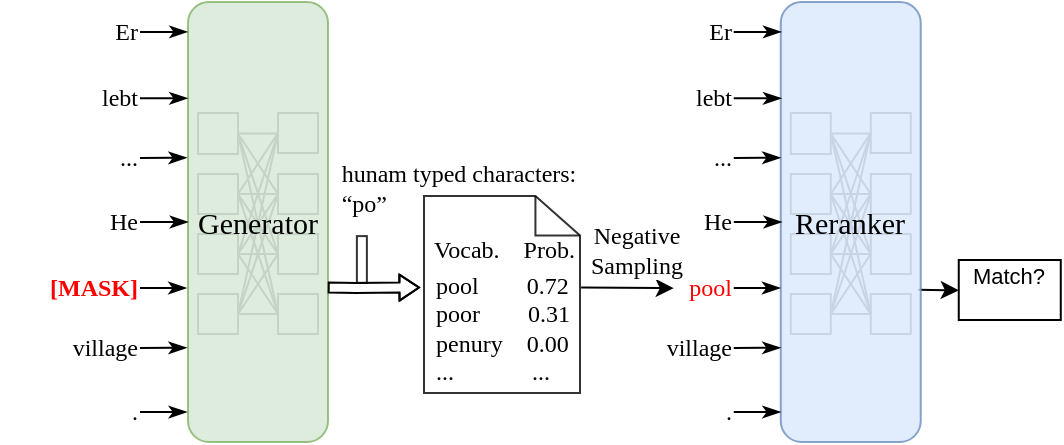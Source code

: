 <mxfile version="20.4.0" type="github">
  <diagram id="rNxQQd6KuYC7TdcuVkW6" name="第 1 页">
    <mxGraphModel dx="1516" dy="-789" grid="1" gridSize="10" guides="1" tooltips="1" connect="1" arrows="1" fold="1" page="1" pageScale="1" pageWidth="827" pageHeight="1169" math="0" shadow="0">
      <root>
        <mxCell id="0" />
        <mxCell id="1" parent="0" />
        <mxCell id="X0FTAVsm6D2ivHKO1e4E-286" value="" style="html=1;verticalLabelPosition=bottom;align=center;labelBackgroundColor=#ffffff;verticalAlign=top;strokeWidth=1;strokeColor=#000000;shadow=0;dashed=0;shape=mxgraph.ios7.icons.document;labelBorderColor=none;fontFamily=Times New Roman;fontSize=12;fontColor=#000000;fillColor=none;opacity=80;" parent="1" vertex="1">
          <mxGeometry x="-611" y="1279" width="78" height="98.5" as="geometry" />
        </mxCell>
        <mxCell id="X0FTAVsm6D2ivHKO1e4E-35" value="&lt;font style=&quot;font-size: 11px;&quot;&gt;Match?&lt;br&gt;&amp;nbsp;&lt;/font&gt;" style="rounded=0;whiteSpace=wrap;html=1;align=center;verticalAlign=middle;fontSize=1;" parent="1" vertex="1">
          <mxGeometry x="-343.62" y="1311" width="51" height="30" as="geometry" />
        </mxCell>
        <mxCell id="X0FTAVsm6D2ivHKO1e4E-36" value="" style="endArrow=classic;html=1;rounded=0;fontFamily=Times New Roman;fontSize=2;exitX=1;exitY=0.5;exitDx=0;exitDy=0;entryX=0.003;entryY=0.638;entryDx=0;entryDy=0;entryPerimeter=0;" parent="1" edge="1">
          <mxGeometry width="50" height="50" relative="1" as="geometry">
            <mxPoint x="-363.86" y="1325.82" as="sourcePoint" />
            <mxPoint x="-343.62" y="1326.18" as="targetPoint" />
            <Array as="points">
              <mxPoint x="-363.86" y="1326" />
            </Array>
          </mxGeometry>
        </mxCell>
        <mxCell id="X0FTAVsm6D2ivHKO1e4E-51" value="hunam typed characters:&lt;br style=&quot;font-size: 12px;&quot;&gt;&lt;div style=&quot;text-align: left; font-size: 12px;&quot;&gt;&lt;span style=&quot;background-color: initial; font-size: 12px;&quot;&gt;“po”&lt;/span&gt;&lt;/div&gt;" style="text;html=1;align=center;verticalAlign=middle;resizable=0;points=[];autosize=1;strokeColor=none;fillColor=none;fontSize=12;fontFamily=Times New Roman;" parent="1" vertex="1">
          <mxGeometry x="-664" y="1255" width="140" height="40" as="geometry" />
        </mxCell>
        <mxCell id="X0FTAVsm6D2ivHKO1e4E-173" value="" style="group" parent="1" vertex="1" connectable="0">
          <mxGeometry x="-729" y="1182" width="75" height="220" as="geometry" />
        </mxCell>
        <mxCell id="X0FTAVsm6D2ivHKO1e4E-169" value="" style="group" parent="X0FTAVsm6D2ivHKO1e4E-173" vertex="1" connectable="0">
          <mxGeometry x="5" y="55.5" width="70" height="150.5" as="geometry" />
        </mxCell>
        <mxCell id="X0FTAVsm6D2ivHKO1e4E-172" value="" style="group" parent="X0FTAVsm6D2ivHKO1e4E-169" vertex="1" connectable="0">
          <mxGeometry width="60" height="110.5" as="geometry" />
        </mxCell>
        <mxCell id="X0FTAVsm6D2ivHKO1e4E-148" value="" style="rounded=0;whiteSpace=wrap;html=1;fontFamily=Times New Roman;fontSize=2;strokeColor=#808080;" parent="X0FTAVsm6D2ivHKO1e4E-172" vertex="1">
          <mxGeometry width="20" height="20.5" as="geometry" />
        </mxCell>
        <mxCell id="X0FTAVsm6D2ivHKO1e4E-151" style="edgeStyle=none;rounded=0;orthogonalLoop=1;jettySize=auto;html=1;exitX=1;exitY=0.5;exitDx=0;exitDy=0;fontFamily=Times New Roman;fontSize=2;endArrow=none;endFill=0;strokeColor=#808080;" parent="X0FTAVsm6D2ivHKO1e4E-172" source="X0FTAVsm6D2ivHKO1e4E-153" edge="1">
          <mxGeometry relative="1" as="geometry">
            <mxPoint x="40" y="70.5" as="targetPoint" />
          </mxGeometry>
        </mxCell>
        <mxCell id="X0FTAVsm6D2ivHKO1e4E-153" value="" style="rounded=0;whiteSpace=wrap;html=1;fontFamily=Times New Roman;fontSize=2;strokeColor=#808080;" parent="X0FTAVsm6D2ivHKO1e4E-172" vertex="1">
          <mxGeometry y="30.5" width="20" height="20" as="geometry" />
        </mxCell>
        <mxCell id="X0FTAVsm6D2ivHKO1e4E-158" value="" style="rounded=0;whiteSpace=wrap;html=1;fontFamily=Times New Roman;fontSize=2;strokeColor=#808080;" parent="X0FTAVsm6D2ivHKO1e4E-172" vertex="1">
          <mxGeometry y="60.5" width="20" height="20" as="geometry" />
        </mxCell>
        <mxCell id="X0FTAVsm6D2ivHKO1e4E-163" value="" style="rounded=0;whiteSpace=wrap;html=1;fontFamily=Times New Roman;fontSize=2;strokeColor=#808080;" parent="X0FTAVsm6D2ivHKO1e4E-172" vertex="1">
          <mxGeometry y="90.5" width="20" height="20" as="geometry" />
        </mxCell>
        <mxCell id="X0FTAVsm6D2ivHKO1e4E-164" value="" style="rounded=0;whiteSpace=wrap;html=1;fontFamily=Times New Roman;fontSize=2;strokeColor=#808080;" parent="X0FTAVsm6D2ivHKO1e4E-172" vertex="1">
          <mxGeometry x="40" width="20" height="20" as="geometry" />
        </mxCell>
        <mxCell id="X0FTAVsm6D2ivHKO1e4E-144" style="edgeStyle=orthogonalEdgeStyle;rounded=0;orthogonalLoop=1;jettySize=auto;html=1;entryX=0;entryY=0.5;entryDx=0;entryDy=0;fontFamily=Times New Roman;fontSize=2;endArrow=none;endFill=0;strokeColor=#808080;" parent="X0FTAVsm6D2ivHKO1e4E-172" source="X0FTAVsm6D2ivHKO1e4E-148" target="X0FTAVsm6D2ivHKO1e4E-164" edge="1">
          <mxGeometry relative="1" as="geometry" />
        </mxCell>
        <mxCell id="X0FTAVsm6D2ivHKO1e4E-149" style="edgeStyle=none;rounded=0;orthogonalLoop=1;jettySize=auto;html=1;exitX=1;exitY=0.5;exitDx=0;exitDy=0;entryX=0;entryY=0.5;entryDx=0;entryDy=0;fontFamily=Times New Roman;fontSize=2;endArrow=none;endFill=0;strokeColor=#808080;" parent="X0FTAVsm6D2ivHKO1e4E-172" source="X0FTAVsm6D2ivHKO1e4E-153" target="X0FTAVsm6D2ivHKO1e4E-164" edge="1">
          <mxGeometry relative="1" as="geometry" />
        </mxCell>
        <mxCell id="X0FTAVsm6D2ivHKO1e4E-154" style="edgeStyle=none;rounded=0;orthogonalLoop=1;jettySize=auto;html=1;exitX=1;exitY=0.5;exitDx=0;exitDy=0;entryX=0;entryY=0.5;entryDx=0;entryDy=0;fontFamily=Times New Roman;fontSize=2;endArrow=none;endFill=0;strokeColor=#808080;" parent="X0FTAVsm6D2ivHKO1e4E-172" source="X0FTAVsm6D2ivHKO1e4E-158" target="X0FTAVsm6D2ivHKO1e4E-164" edge="1">
          <mxGeometry relative="1" as="geometry" />
        </mxCell>
        <mxCell id="X0FTAVsm6D2ivHKO1e4E-159" style="edgeStyle=none;rounded=0;orthogonalLoop=1;jettySize=auto;html=1;exitX=1;exitY=0.5;exitDx=0;exitDy=0;entryX=0;entryY=0.5;entryDx=0;entryDy=0;fontFamily=Times New Roman;fontSize=2;endArrow=none;endFill=0;strokeColor=#808080;" parent="X0FTAVsm6D2ivHKO1e4E-172" source="X0FTAVsm6D2ivHKO1e4E-163" target="X0FTAVsm6D2ivHKO1e4E-164" edge="1">
          <mxGeometry relative="1" as="geometry" />
        </mxCell>
        <mxCell id="X0FTAVsm6D2ivHKO1e4E-165" value="" style="rounded=0;whiteSpace=wrap;html=1;fontFamily=Times New Roman;fontSize=2;strokeColor=#808080;" parent="X0FTAVsm6D2ivHKO1e4E-172" vertex="1">
          <mxGeometry x="40" y="30.5" width="20" height="20" as="geometry" />
        </mxCell>
        <mxCell id="X0FTAVsm6D2ivHKO1e4E-145" style="edgeStyle=none;rounded=0;orthogonalLoop=1;jettySize=auto;html=1;entryX=0;entryY=0.5;entryDx=0;entryDy=0;fontFamily=Times New Roman;fontSize=2;endArrow=none;endFill=0;exitX=1;exitY=0.5;exitDx=0;exitDy=0;strokeColor=#808080;" parent="X0FTAVsm6D2ivHKO1e4E-172" source="X0FTAVsm6D2ivHKO1e4E-148" target="X0FTAVsm6D2ivHKO1e4E-165" edge="1">
          <mxGeometry relative="1" as="geometry" />
        </mxCell>
        <mxCell id="X0FTAVsm6D2ivHKO1e4E-150" style="edgeStyle=none;rounded=0;orthogonalLoop=1;jettySize=auto;html=1;exitX=1;exitY=0.5;exitDx=0;exitDy=0;entryX=0;entryY=0.5;entryDx=0;entryDy=0;fontFamily=Times New Roman;fontSize=2;endArrow=none;endFill=0;strokeColor=#808080;" parent="X0FTAVsm6D2ivHKO1e4E-172" source="X0FTAVsm6D2ivHKO1e4E-153" target="X0FTAVsm6D2ivHKO1e4E-165" edge="1">
          <mxGeometry relative="1" as="geometry" />
        </mxCell>
        <mxCell id="X0FTAVsm6D2ivHKO1e4E-155" style="edgeStyle=none;rounded=0;orthogonalLoop=1;jettySize=auto;html=1;exitX=1;exitY=0.5;exitDx=0;exitDy=0;entryX=0;entryY=0.5;entryDx=0;entryDy=0;fontFamily=Times New Roman;fontSize=2;endArrow=none;endFill=0;strokeColor=#808080;" parent="X0FTAVsm6D2ivHKO1e4E-172" source="X0FTAVsm6D2ivHKO1e4E-158" target="X0FTAVsm6D2ivHKO1e4E-165" edge="1">
          <mxGeometry relative="1" as="geometry" />
        </mxCell>
        <mxCell id="X0FTAVsm6D2ivHKO1e4E-160" style="edgeStyle=none;rounded=0;orthogonalLoop=1;jettySize=auto;html=1;exitX=1;exitY=0.5;exitDx=0;exitDy=0;entryX=0;entryY=0.5;entryDx=0;entryDy=0;fontFamily=Times New Roman;fontSize=2;endArrow=none;endFill=0;strokeColor=#808080;" parent="X0FTAVsm6D2ivHKO1e4E-172" source="X0FTAVsm6D2ivHKO1e4E-163" target="X0FTAVsm6D2ivHKO1e4E-165" edge="1">
          <mxGeometry relative="1" as="geometry" />
        </mxCell>
        <mxCell id="X0FTAVsm6D2ivHKO1e4E-166" value="" style="rounded=0;whiteSpace=wrap;html=1;fontFamily=Times New Roman;fontSize=2;strokeColor=#808080;" parent="X0FTAVsm6D2ivHKO1e4E-172" vertex="1">
          <mxGeometry x="40" y="60.5" width="20" height="20" as="geometry" />
        </mxCell>
        <mxCell id="X0FTAVsm6D2ivHKO1e4E-146" style="edgeStyle=none;rounded=0;orthogonalLoop=1;jettySize=auto;html=1;entryX=0;entryY=0.5;entryDx=0;entryDy=0;fontFamily=Times New Roman;fontSize=2;endArrow=none;endFill=0;exitX=1;exitY=0.5;exitDx=0;exitDy=0;strokeColor=#808080;" parent="X0FTAVsm6D2ivHKO1e4E-172" source="X0FTAVsm6D2ivHKO1e4E-148" target="X0FTAVsm6D2ivHKO1e4E-166" edge="1">
          <mxGeometry relative="1" as="geometry" />
        </mxCell>
        <mxCell id="X0FTAVsm6D2ivHKO1e4E-156" style="edgeStyle=none;rounded=0;orthogonalLoop=1;jettySize=auto;html=1;exitX=1;exitY=0.5;exitDx=0;exitDy=0;entryX=0;entryY=0.5;entryDx=0;entryDy=0;fontFamily=Times New Roman;fontSize=2;endArrow=none;endFill=0;strokeColor=#808080;" parent="X0FTAVsm6D2ivHKO1e4E-172" source="X0FTAVsm6D2ivHKO1e4E-158" target="X0FTAVsm6D2ivHKO1e4E-166" edge="1">
          <mxGeometry relative="1" as="geometry" />
        </mxCell>
        <mxCell id="X0FTAVsm6D2ivHKO1e4E-161" style="edgeStyle=none;rounded=0;orthogonalLoop=1;jettySize=auto;html=1;exitX=1;exitY=0.5;exitDx=0;exitDy=0;entryX=0;entryY=0.5;entryDx=0;entryDy=0;fontFamily=Times New Roman;fontSize=2;endArrow=none;endFill=0;strokeColor=#808080;" parent="X0FTAVsm6D2ivHKO1e4E-172" source="X0FTAVsm6D2ivHKO1e4E-163" target="X0FTAVsm6D2ivHKO1e4E-166" edge="1">
          <mxGeometry relative="1" as="geometry" />
        </mxCell>
        <mxCell id="X0FTAVsm6D2ivHKO1e4E-167" value="" style="rounded=0;whiteSpace=wrap;html=1;fontFamily=Times New Roman;fontSize=2;strokeColor=#808080;" parent="X0FTAVsm6D2ivHKO1e4E-172" vertex="1">
          <mxGeometry x="40" y="90.5" width="20" height="20" as="geometry" />
        </mxCell>
        <mxCell id="X0FTAVsm6D2ivHKO1e4E-147" style="edgeStyle=none;rounded=0;orthogonalLoop=1;jettySize=auto;html=1;entryX=0;entryY=0.5;entryDx=0;entryDy=0;fontFamily=Times New Roman;fontSize=2;endArrow=none;endFill=0;exitX=1;exitY=0.5;exitDx=0;exitDy=0;strokeColor=#808080;" parent="X0FTAVsm6D2ivHKO1e4E-172" source="X0FTAVsm6D2ivHKO1e4E-148" target="X0FTAVsm6D2ivHKO1e4E-167" edge="1">
          <mxGeometry relative="1" as="geometry" />
        </mxCell>
        <mxCell id="X0FTAVsm6D2ivHKO1e4E-152" style="edgeStyle=none;rounded=0;orthogonalLoop=1;jettySize=auto;html=1;exitX=1;exitY=0.5;exitDx=0;exitDy=0;entryX=0;entryY=0.5;entryDx=0;entryDy=0;fontFamily=Times New Roman;fontSize=2;endArrow=none;endFill=0;strokeColor=#808080;" parent="X0FTAVsm6D2ivHKO1e4E-172" source="X0FTAVsm6D2ivHKO1e4E-153" target="X0FTAVsm6D2ivHKO1e4E-167" edge="1">
          <mxGeometry relative="1" as="geometry" />
        </mxCell>
        <mxCell id="X0FTAVsm6D2ivHKO1e4E-157" style="edgeStyle=none;rounded=0;orthogonalLoop=1;jettySize=auto;html=1;exitX=1;exitY=0.5;exitDx=0;exitDy=0;entryX=0;entryY=0.5;entryDx=0;entryDy=0;fontFamily=Times New Roman;fontSize=2;endArrow=none;endFill=0;strokeColor=#808080;" parent="X0FTAVsm6D2ivHKO1e4E-172" source="X0FTAVsm6D2ivHKO1e4E-158" target="X0FTAVsm6D2ivHKO1e4E-167" edge="1">
          <mxGeometry relative="1" as="geometry" />
        </mxCell>
        <mxCell id="X0FTAVsm6D2ivHKO1e4E-162" style="edgeStyle=none;rounded=0;orthogonalLoop=1;jettySize=auto;html=1;exitX=1;exitY=0.5;exitDx=0;exitDy=0;entryX=0;entryY=0.5;entryDx=0;entryDy=0;fontFamily=Times New Roman;fontSize=2;endArrow=none;endFill=0;strokeColor=#808080;" parent="X0FTAVsm6D2ivHKO1e4E-172" source="X0FTAVsm6D2ivHKO1e4E-163" target="X0FTAVsm6D2ivHKO1e4E-167" edge="1">
          <mxGeometry relative="1" as="geometry" />
        </mxCell>
        <mxCell id="X0FTAVsm6D2ivHKO1e4E-168" style="edgeStyle=none;rounded=0;orthogonalLoop=1;jettySize=auto;html=1;entryX=1;entryY=0.5;entryDx=0;entryDy=0;fontFamily=Times New Roman;fontSize=2;endArrow=none;endFill=0;strokeColor=#808080;" parent="X0FTAVsm6D2ivHKO1e4E-172" source="X0FTAVsm6D2ivHKO1e4E-148" target="X0FTAVsm6D2ivHKO1e4E-148" edge="1">
          <mxGeometry relative="1" as="geometry" />
        </mxCell>
        <mxCell id="X0FTAVsm6D2ivHKO1e4E-170" value="Generator" style="rounded=1;whiteSpace=wrap;html=1;fontSize=15;fillColor=#d5e8d4;strokeColor=#82b366;strokeWidth=1;fillStyle=auto;fontFamily=Times New Roman;opacity=80;" parent="X0FTAVsm6D2ivHKO1e4E-173" vertex="1">
          <mxGeometry width="70" height="220" as="geometry" />
        </mxCell>
        <mxCell id="X0FTAVsm6D2ivHKO1e4E-174" value="" style="group" parent="1" vertex="1" connectable="0">
          <mxGeometry x="-432.62" y="1182" width="75" height="220" as="geometry" />
        </mxCell>
        <mxCell id="X0FTAVsm6D2ivHKO1e4E-175" value="" style="group" parent="X0FTAVsm6D2ivHKO1e4E-174" vertex="1" connectable="0">
          <mxGeometry x="5" y="55.5" width="70" height="150.5" as="geometry" />
        </mxCell>
        <mxCell id="X0FTAVsm6D2ivHKO1e4E-176" value="" style="group" parent="X0FTAVsm6D2ivHKO1e4E-175" vertex="1" connectable="0">
          <mxGeometry width="60" height="110.5" as="geometry" />
        </mxCell>
        <mxCell id="X0FTAVsm6D2ivHKO1e4E-177" value="" style="rounded=0;whiteSpace=wrap;html=1;fontFamily=Times New Roman;fontSize=2;strokeColor=#808080;" parent="X0FTAVsm6D2ivHKO1e4E-176" vertex="1">
          <mxGeometry width="20" height="20.5" as="geometry" />
        </mxCell>
        <mxCell id="X0FTAVsm6D2ivHKO1e4E-178" style="edgeStyle=none;rounded=0;orthogonalLoop=1;jettySize=auto;html=1;exitX=1;exitY=0.5;exitDx=0;exitDy=0;fontFamily=Times New Roman;fontSize=2;endArrow=none;endFill=0;strokeColor=#808080;" parent="X0FTAVsm6D2ivHKO1e4E-176" source="X0FTAVsm6D2ivHKO1e4E-179" edge="1">
          <mxGeometry relative="1" as="geometry">
            <mxPoint x="40" y="70.5" as="targetPoint" />
          </mxGeometry>
        </mxCell>
        <mxCell id="X0FTAVsm6D2ivHKO1e4E-179" value="" style="rounded=0;whiteSpace=wrap;html=1;fontFamily=Times New Roman;fontSize=2;strokeColor=#808080;" parent="X0FTAVsm6D2ivHKO1e4E-176" vertex="1">
          <mxGeometry y="30.5" width="20" height="20" as="geometry" />
        </mxCell>
        <mxCell id="X0FTAVsm6D2ivHKO1e4E-180" value="" style="rounded=0;whiteSpace=wrap;html=1;fontFamily=Times New Roman;fontSize=2;strokeColor=#808080;" parent="X0FTAVsm6D2ivHKO1e4E-176" vertex="1">
          <mxGeometry y="60.5" width="20" height="20" as="geometry" />
        </mxCell>
        <mxCell id="X0FTAVsm6D2ivHKO1e4E-181" value="" style="rounded=0;whiteSpace=wrap;html=1;fontFamily=Times New Roman;fontSize=2;strokeColor=#808080;" parent="X0FTAVsm6D2ivHKO1e4E-176" vertex="1">
          <mxGeometry y="90.5" width="20" height="20" as="geometry" />
        </mxCell>
        <mxCell id="X0FTAVsm6D2ivHKO1e4E-182" value="" style="rounded=0;whiteSpace=wrap;html=1;fontFamily=Times New Roman;fontSize=2;strokeColor=#808080;" parent="X0FTAVsm6D2ivHKO1e4E-176" vertex="1">
          <mxGeometry x="40" width="20" height="20" as="geometry" />
        </mxCell>
        <mxCell id="X0FTAVsm6D2ivHKO1e4E-183" style="edgeStyle=orthogonalEdgeStyle;rounded=0;orthogonalLoop=1;jettySize=auto;html=1;entryX=0;entryY=0.5;entryDx=0;entryDy=0;fontFamily=Times New Roman;fontSize=2;endArrow=none;endFill=0;strokeColor=#808080;" parent="X0FTAVsm6D2ivHKO1e4E-176" source="X0FTAVsm6D2ivHKO1e4E-177" target="X0FTAVsm6D2ivHKO1e4E-182" edge="1">
          <mxGeometry relative="1" as="geometry" />
        </mxCell>
        <mxCell id="X0FTAVsm6D2ivHKO1e4E-184" style="edgeStyle=none;rounded=0;orthogonalLoop=1;jettySize=auto;html=1;exitX=1;exitY=0.5;exitDx=0;exitDy=0;entryX=0;entryY=0.5;entryDx=0;entryDy=0;fontFamily=Times New Roman;fontSize=2;endArrow=none;endFill=0;strokeColor=#808080;" parent="X0FTAVsm6D2ivHKO1e4E-176" source="X0FTAVsm6D2ivHKO1e4E-179" target="X0FTAVsm6D2ivHKO1e4E-182" edge="1">
          <mxGeometry relative="1" as="geometry" />
        </mxCell>
        <mxCell id="X0FTAVsm6D2ivHKO1e4E-185" style="edgeStyle=none;rounded=0;orthogonalLoop=1;jettySize=auto;html=1;exitX=1;exitY=0.5;exitDx=0;exitDy=0;entryX=0;entryY=0.5;entryDx=0;entryDy=0;fontFamily=Times New Roman;fontSize=2;endArrow=none;endFill=0;strokeColor=#808080;" parent="X0FTAVsm6D2ivHKO1e4E-176" source="X0FTAVsm6D2ivHKO1e4E-180" target="X0FTAVsm6D2ivHKO1e4E-182" edge="1">
          <mxGeometry relative="1" as="geometry" />
        </mxCell>
        <mxCell id="X0FTAVsm6D2ivHKO1e4E-186" style="edgeStyle=none;rounded=0;orthogonalLoop=1;jettySize=auto;html=1;exitX=1;exitY=0.5;exitDx=0;exitDy=0;entryX=0;entryY=0.5;entryDx=0;entryDy=0;fontFamily=Times New Roman;fontSize=2;endArrow=none;endFill=0;strokeColor=#808080;" parent="X0FTAVsm6D2ivHKO1e4E-176" source="X0FTAVsm6D2ivHKO1e4E-181" target="X0FTAVsm6D2ivHKO1e4E-182" edge="1">
          <mxGeometry relative="1" as="geometry" />
        </mxCell>
        <mxCell id="X0FTAVsm6D2ivHKO1e4E-187" value="" style="rounded=0;whiteSpace=wrap;html=1;fontFamily=Times New Roman;fontSize=2;strokeColor=#808080;" parent="X0FTAVsm6D2ivHKO1e4E-176" vertex="1">
          <mxGeometry x="40" y="30.5" width="20" height="20" as="geometry" />
        </mxCell>
        <mxCell id="X0FTAVsm6D2ivHKO1e4E-188" style="edgeStyle=none;rounded=0;orthogonalLoop=1;jettySize=auto;html=1;entryX=0;entryY=0.5;entryDx=0;entryDy=0;fontFamily=Times New Roman;fontSize=2;endArrow=none;endFill=0;exitX=1;exitY=0.5;exitDx=0;exitDy=0;strokeColor=#808080;" parent="X0FTAVsm6D2ivHKO1e4E-176" source="X0FTAVsm6D2ivHKO1e4E-177" target="X0FTAVsm6D2ivHKO1e4E-187" edge="1">
          <mxGeometry relative="1" as="geometry" />
        </mxCell>
        <mxCell id="X0FTAVsm6D2ivHKO1e4E-189" style="edgeStyle=none;rounded=0;orthogonalLoop=1;jettySize=auto;html=1;exitX=1;exitY=0.5;exitDx=0;exitDy=0;entryX=0;entryY=0.5;entryDx=0;entryDy=0;fontFamily=Times New Roman;fontSize=2;endArrow=none;endFill=0;strokeColor=#808080;" parent="X0FTAVsm6D2ivHKO1e4E-176" source="X0FTAVsm6D2ivHKO1e4E-179" target="X0FTAVsm6D2ivHKO1e4E-187" edge="1">
          <mxGeometry relative="1" as="geometry" />
        </mxCell>
        <mxCell id="X0FTAVsm6D2ivHKO1e4E-190" style="edgeStyle=none;rounded=0;orthogonalLoop=1;jettySize=auto;html=1;exitX=1;exitY=0.5;exitDx=0;exitDy=0;entryX=0;entryY=0.5;entryDx=0;entryDy=0;fontFamily=Times New Roman;fontSize=2;endArrow=none;endFill=0;strokeColor=#808080;" parent="X0FTAVsm6D2ivHKO1e4E-176" source="X0FTAVsm6D2ivHKO1e4E-180" target="X0FTAVsm6D2ivHKO1e4E-187" edge="1">
          <mxGeometry relative="1" as="geometry" />
        </mxCell>
        <mxCell id="X0FTAVsm6D2ivHKO1e4E-191" style="edgeStyle=none;rounded=0;orthogonalLoop=1;jettySize=auto;html=1;exitX=1;exitY=0.5;exitDx=0;exitDy=0;entryX=0;entryY=0.5;entryDx=0;entryDy=0;fontFamily=Times New Roman;fontSize=2;endArrow=none;endFill=0;strokeColor=#808080;" parent="X0FTAVsm6D2ivHKO1e4E-176" source="X0FTAVsm6D2ivHKO1e4E-181" target="X0FTAVsm6D2ivHKO1e4E-187" edge="1">
          <mxGeometry relative="1" as="geometry" />
        </mxCell>
        <mxCell id="X0FTAVsm6D2ivHKO1e4E-192" value="" style="rounded=0;whiteSpace=wrap;html=1;fontFamily=Times New Roman;fontSize=2;strokeColor=#808080;" parent="X0FTAVsm6D2ivHKO1e4E-176" vertex="1">
          <mxGeometry x="40" y="60.5" width="20" height="20" as="geometry" />
        </mxCell>
        <mxCell id="X0FTAVsm6D2ivHKO1e4E-193" style="edgeStyle=none;rounded=0;orthogonalLoop=1;jettySize=auto;html=1;entryX=0;entryY=0.5;entryDx=0;entryDy=0;fontFamily=Times New Roman;fontSize=2;endArrow=none;endFill=0;exitX=1;exitY=0.5;exitDx=0;exitDy=0;strokeColor=#808080;" parent="X0FTAVsm6D2ivHKO1e4E-176" source="X0FTAVsm6D2ivHKO1e4E-177" target="X0FTAVsm6D2ivHKO1e4E-192" edge="1">
          <mxGeometry relative="1" as="geometry" />
        </mxCell>
        <mxCell id="X0FTAVsm6D2ivHKO1e4E-194" style="edgeStyle=none;rounded=0;orthogonalLoop=1;jettySize=auto;html=1;exitX=1;exitY=0.5;exitDx=0;exitDy=0;entryX=0;entryY=0.5;entryDx=0;entryDy=0;fontFamily=Times New Roman;fontSize=2;endArrow=none;endFill=0;strokeColor=#808080;" parent="X0FTAVsm6D2ivHKO1e4E-176" source="X0FTAVsm6D2ivHKO1e4E-180" target="X0FTAVsm6D2ivHKO1e4E-192" edge="1">
          <mxGeometry relative="1" as="geometry" />
        </mxCell>
        <mxCell id="X0FTAVsm6D2ivHKO1e4E-195" style="edgeStyle=none;rounded=0;orthogonalLoop=1;jettySize=auto;html=1;exitX=1;exitY=0.5;exitDx=0;exitDy=0;entryX=0;entryY=0.5;entryDx=0;entryDy=0;fontFamily=Times New Roman;fontSize=2;endArrow=none;endFill=0;strokeColor=#808080;" parent="X0FTAVsm6D2ivHKO1e4E-176" source="X0FTAVsm6D2ivHKO1e4E-181" target="X0FTAVsm6D2ivHKO1e4E-192" edge="1">
          <mxGeometry relative="1" as="geometry" />
        </mxCell>
        <mxCell id="X0FTAVsm6D2ivHKO1e4E-196" value="" style="rounded=0;whiteSpace=wrap;html=1;fontFamily=Times New Roman;fontSize=2;strokeColor=#808080;" parent="X0FTAVsm6D2ivHKO1e4E-176" vertex="1">
          <mxGeometry x="40" y="90.5" width="20" height="20" as="geometry" />
        </mxCell>
        <mxCell id="X0FTAVsm6D2ivHKO1e4E-197" style="edgeStyle=none;rounded=0;orthogonalLoop=1;jettySize=auto;html=1;entryX=0;entryY=0.5;entryDx=0;entryDy=0;fontFamily=Times New Roman;fontSize=2;endArrow=none;endFill=0;exitX=1;exitY=0.5;exitDx=0;exitDy=0;strokeColor=#808080;" parent="X0FTAVsm6D2ivHKO1e4E-176" source="X0FTAVsm6D2ivHKO1e4E-177" target="X0FTAVsm6D2ivHKO1e4E-196" edge="1">
          <mxGeometry relative="1" as="geometry" />
        </mxCell>
        <mxCell id="X0FTAVsm6D2ivHKO1e4E-198" style="edgeStyle=none;rounded=0;orthogonalLoop=1;jettySize=auto;html=1;exitX=1;exitY=0.5;exitDx=0;exitDy=0;entryX=0;entryY=0.5;entryDx=0;entryDy=0;fontFamily=Times New Roman;fontSize=2;endArrow=none;endFill=0;strokeColor=#808080;" parent="X0FTAVsm6D2ivHKO1e4E-176" source="X0FTAVsm6D2ivHKO1e4E-179" target="X0FTAVsm6D2ivHKO1e4E-196" edge="1">
          <mxGeometry relative="1" as="geometry" />
        </mxCell>
        <mxCell id="X0FTAVsm6D2ivHKO1e4E-199" style="edgeStyle=none;rounded=0;orthogonalLoop=1;jettySize=auto;html=1;exitX=1;exitY=0.5;exitDx=0;exitDy=0;entryX=0;entryY=0.5;entryDx=0;entryDy=0;fontFamily=Times New Roman;fontSize=2;endArrow=none;endFill=0;strokeColor=#808080;" parent="X0FTAVsm6D2ivHKO1e4E-176" source="X0FTAVsm6D2ivHKO1e4E-180" target="X0FTAVsm6D2ivHKO1e4E-196" edge="1">
          <mxGeometry relative="1" as="geometry" />
        </mxCell>
        <mxCell id="X0FTAVsm6D2ivHKO1e4E-200" style="edgeStyle=none;rounded=0;orthogonalLoop=1;jettySize=auto;html=1;exitX=1;exitY=0.5;exitDx=0;exitDy=0;entryX=0;entryY=0.5;entryDx=0;entryDy=0;fontFamily=Times New Roman;fontSize=2;endArrow=none;endFill=0;strokeColor=#808080;" parent="X0FTAVsm6D2ivHKO1e4E-176" source="X0FTAVsm6D2ivHKO1e4E-181" target="X0FTAVsm6D2ivHKO1e4E-196" edge="1">
          <mxGeometry relative="1" as="geometry" />
        </mxCell>
        <mxCell id="X0FTAVsm6D2ivHKO1e4E-201" style="edgeStyle=none;rounded=0;orthogonalLoop=1;jettySize=auto;html=1;entryX=1;entryY=0.5;entryDx=0;entryDy=0;fontFamily=Times New Roman;fontSize=2;endArrow=none;endFill=0;strokeColor=#808080;" parent="X0FTAVsm6D2ivHKO1e4E-176" source="X0FTAVsm6D2ivHKO1e4E-177" target="X0FTAVsm6D2ivHKO1e4E-177" edge="1">
          <mxGeometry relative="1" as="geometry" />
        </mxCell>
        <mxCell id="X0FTAVsm6D2ivHKO1e4E-202" value="Reranker" style="rounded=1;whiteSpace=wrap;html=1;fontSize=15;fillColor=#dae8fc;strokeColor=#6c8ebf;strokeWidth=1;fillStyle=auto;fontFamily=Times New Roman;opacity=80;" parent="X0FTAVsm6D2ivHKO1e4E-174" vertex="1">
          <mxGeometry width="70" height="220" as="geometry" />
        </mxCell>
        <mxCell id="X0FTAVsm6D2ivHKO1e4E-211" style="edgeStyle=none;rounded=0;orthogonalLoop=1;jettySize=auto;html=1;entryX=-0.003;entryY=0.068;entryDx=0;entryDy=0;entryPerimeter=0;strokeColor=#000000;fontFamily=Times New Roman;fontSize=2;endArrow=classicThin;endFill=1;" parent="1" source="X0FTAVsm6D2ivHKO1e4E-203" target="X0FTAVsm6D2ivHKO1e4E-170" edge="1">
          <mxGeometry relative="1" as="geometry" />
        </mxCell>
        <mxCell id="X0FTAVsm6D2ivHKO1e4E-203" value="Er" style="text;html=1;align=right;verticalAlign=middle;resizable=0;points=[];autosize=1;strokeColor=none;fillColor=none;fontSize=12;fontFamily=Times New Roman;" parent="1" vertex="1">
          <mxGeometry x="-783" y="1182" width="30" height="30" as="geometry" />
        </mxCell>
        <mxCell id="X0FTAVsm6D2ivHKO1e4E-212" style="edgeStyle=none;rounded=0;orthogonalLoop=1;jettySize=auto;html=1;entryX=-0.003;entryY=0.219;entryDx=0;entryDy=0;entryPerimeter=0;strokeColor=#000000;fontFamily=Times New Roman;fontSize=2;endArrow=classicThin;endFill=1;" parent="1" source="X0FTAVsm6D2ivHKO1e4E-204" target="X0FTAVsm6D2ivHKO1e4E-170" edge="1">
          <mxGeometry relative="1" as="geometry" />
        </mxCell>
        <mxCell id="X0FTAVsm6D2ivHKO1e4E-204" value="lebt" style="text;html=1;align=right;verticalAlign=middle;resizable=0;points=[];autosize=1;strokeColor=none;fillColor=none;fontSize=12;fontFamily=Times New Roman;" parent="1" vertex="1">
          <mxGeometry x="-793" y="1215" width="40" height="30" as="geometry" />
        </mxCell>
        <mxCell id="X0FTAVsm6D2ivHKO1e4E-213" style="edgeStyle=none;rounded=0;orthogonalLoop=1;jettySize=auto;html=1;entryX=-0.009;entryY=0.354;entryDx=0;entryDy=0;entryPerimeter=0;strokeColor=#000000;fontFamily=Times New Roman;fontSize=2;endArrow=classicThin;endFill=1;" parent="1" source="X0FTAVsm6D2ivHKO1e4E-205" target="X0FTAVsm6D2ivHKO1e4E-170" edge="1">
          <mxGeometry relative="1" as="geometry" />
        </mxCell>
        <mxCell id="X0FTAVsm6D2ivHKO1e4E-205" value="..." style="text;html=1;align=right;verticalAlign=middle;resizable=0;points=[];autosize=1;strokeColor=none;fillColor=none;fontSize=12;fontFamily=Times New Roman;" parent="1" vertex="1">
          <mxGeometry x="-783" y="1245" width="30" height="30" as="geometry" />
        </mxCell>
        <mxCell id="X0FTAVsm6D2ivHKO1e4E-214" style="edgeStyle=none;rounded=0;orthogonalLoop=1;jettySize=auto;html=1;entryX=0;entryY=0.5;entryDx=0;entryDy=0;strokeColor=#000000;fontFamily=Times New Roman;fontSize=2;endArrow=classicThin;endFill=1;" parent="1" source="X0FTAVsm6D2ivHKO1e4E-206" target="X0FTAVsm6D2ivHKO1e4E-170" edge="1">
          <mxGeometry relative="1" as="geometry" />
        </mxCell>
        <mxCell id="X0FTAVsm6D2ivHKO1e4E-206" value="He" style="text;html=1;align=right;verticalAlign=middle;resizable=0;points=[];autosize=1;strokeColor=none;fillColor=none;fontSize=12;fontFamily=Times New Roman;" parent="1" vertex="1">
          <mxGeometry x="-793" y="1277" width="40" height="30" as="geometry" />
        </mxCell>
        <mxCell id="X0FTAVsm6D2ivHKO1e4E-215" style="edgeStyle=none;rounded=0;orthogonalLoop=1;jettySize=auto;html=1;entryX=-0.011;entryY=0.65;entryDx=0;entryDy=0;entryPerimeter=0;strokeColor=#000000;fontFamily=Times New Roman;fontSize=2;endArrow=classicThin;endFill=1;" parent="1" source="X0FTAVsm6D2ivHKO1e4E-207" target="X0FTAVsm6D2ivHKO1e4E-170" edge="1">
          <mxGeometry relative="1" as="geometry" />
        </mxCell>
        <mxCell id="X0FTAVsm6D2ivHKO1e4E-207" value="&lt;font color=&quot;#ff0000&quot; style=&quot;font-size: 12px;&quot;&gt;&lt;b style=&quot;font-size: 12px;&quot;&gt;[MASK]&lt;/b&gt;&lt;/font&gt;" style="text;html=1;align=right;verticalAlign=middle;resizable=0;points=[];autosize=1;strokeColor=none;fillColor=none;fontSize=12;fontFamily=Times New Roman;" parent="1" vertex="1">
          <mxGeometry x="-823" y="1310" width="70" height="30" as="geometry" />
        </mxCell>
        <mxCell id="X0FTAVsm6D2ivHKO1e4E-216" style="edgeStyle=none;rounded=0;orthogonalLoop=1;jettySize=auto;html=1;entryX=-0.009;entryY=0.786;entryDx=0;entryDy=0;entryPerimeter=0;strokeColor=#000000;fontFamily=Times New Roman;fontSize=2;endArrow=classicThin;endFill=1;" parent="1" source="X0FTAVsm6D2ivHKO1e4E-208" target="X0FTAVsm6D2ivHKO1e4E-170" edge="1">
          <mxGeometry relative="1" as="geometry" />
        </mxCell>
        <mxCell id="X0FTAVsm6D2ivHKO1e4E-208" value="village" style="text;html=1;align=right;verticalAlign=middle;resizable=0;points=[];autosize=1;strokeColor=none;fillColor=none;fontSize=12;fontFamily=Times New Roman;" parent="1" vertex="1">
          <mxGeometry x="-813" y="1340" width="60" height="30" as="geometry" />
        </mxCell>
        <mxCell id="X0FTAVsm6D2ivHKO1e4E-217" style="edgeStyle=none;rounded=0;orthogonalLoop=1;jettySize=auto;html=1;entryX=-0.008;entryY=0.932;entryDx=0;entryDy=0;entryPerimeter=0;strokeColor=#000000;fontFamily=Times New Roman;fontSize=2;endArrow=classicThin;endFill=1;" parent="1" source="X0FTAVsm6D2ivHKO1e4E-209" target="X0FTAVsm6D2ivHKO1e4E-170" edge="1">
          <mxGeometry relative="1" as="geometry" />
        </mxCell>
        <mxCell id="X0FTAVsm6D2ivHKO1e4E-209" value="." style="text;html=1;align=right;verticalAlign=middle;resizable=0;points=[];autosize=1;strokeColor=none;fillColor=none;fontSize=12;fontFamily=Times New Roman;" parent="1" vertex="1">
          <mxGeometry x="-783" y="1372" width="30" height="30" as="geometry" />
        </mxCell>
        <mxCell id="X0FTAVsm6D2ivHKO1e4E-218" style="edgeStyle=none;rounded=0;orthogonalLoop=1;jettySize=auto;html=1;entryX=-0.003;entryY=0.068;entryDx=0;entryDy=0;entryPerimeter=0;strokeColor=#000000;fontFamily=Times New Roman;fontSize=2;endArrow=classicThin;endFill=1;" parent="1" source="X0FTAVsm6D2ivHKO1e4E-219" edge="1">
          <mxGeometry relative="1" as="geometry">
            <mxPoint x="-432.33" y="1196.96" as="targetPoint" />
          </mxGeometry>
        </mxCell>
        <mxCell id="X0FTAVsm6D2ivHKO1e4E-219" value="Er" style="text;html=1;align=right;verticalAlign=middle;resizable=0;points=[];autosize=1;strokeColor=none;fillColor=none;fontSize=12;fontFamily=Times New Roman;" parent="1" vertex="1">
          <mxGeometry x="-486.12" y="1182" width="30" height="30" as="geometry" />
        </mxCell>
        <mxCell id="X0FTAVsm6D2ivHKO1e4E-220" style="edgeStyle=none;rounded=0;orthogonalLoop=1;jettySize=auto;html=1;entryX=-0.003;entryY=0.219;entryDx=0;entryDy=0;entryPerimeter=0;strokeColor=#000000;fontFamily=Times New Roman;fontSize=2;endArrow=classicThin;endFill=1;" parent="1" source="X0FTAVsm6D2ivHKO1e4E-221" edge="1">
          <mxGeometry relative="1" as="geometry">
            <mxPoint x="-432.33" y="1230.18" as="targetPoint" />
          </mxGeometry>
        </mxCell>
        <mxCell id="X0FTAVsm6D2ivHKO1e4E-221" value="lebt" style="text;html=1;align=right;verticalAlign=middle;resizable=0;points=[];autosize=1;strokeColor=none;fillColor=none;fontSize=12;fontFamily=Times New Roman;" parent="1" vertex="1">
          <mxGeometry x="-496.12" y="1215" width="40" height="30" as="geometry" />
        </mxCell>
        <mxCell id="X0FTAVsm6D2ivHKO1e4E-222" style="edgeStyle=none;rounded=0;orthogonalLoop=1;jettySize=auto;html=1;entryX=-0.009;entryY=0.354;entryDx=0;entryDy=0;entryPerimeter=0;strokeColor=#000000;fontFamily=Times New Roman;fontSize=2;endArrow=classicThin;endFill=1;" parent="1" source="X0FTAVsm6D2ivHKO1e4E-223" edge="1">
          <mxGeometry relative="1" as="geometry">
            <mxPoint x="-432.75" y="1259.88" as="targetPoint" />
          </mxGeometry>
        </mxCell>
        <mxCell id="X0FTAVsm6D2ivHKO1e4E-223" value="..." style="text;html=1;align=right;verticalAlign=middle;resizable=0;points=[];autosize=1;strokeColor=none;fillColor=none;fontSize=12;fontFamily=Times New Roman;" parent="1" vertex="1">
          <mxGeometry x="-486.12" y="1245" width="30" height="30" as="geometry" />
        </mxCell>
        <mxCell id="X0FTAVsm6D2ivHKO1e4E-224" style="edgeStyle=none;rounded=0;orthogonalLoop=1;jettySize=auto;html=1;entryX=0;entryY=0.5;entryDx=0;entryDy=0;strokeColor=#000000;fontFamily=Times New Roman;fontSize=2;endArrow=classicThin;endFill=1;" parent="1" source="X0FTAVsm6D2ivHKO1e4E-225" edge="1">
          <mxGeometry relative="1" as="geometry">
            <mxPoint x="-432.12" y="1292" as="targetPoint" />
          </mxGeometry>
        </mxCell>
        <mxCell id="X0FTAVsm6D2ivHKO1e4E-225" value="He" style="text;html=1;align=right;verticalAlign=middle;resizable=0;points=[];autosize=1;strokeColor=none;fillColor=none;fontSize=12;fontFamily=Times New Roman;" parent="1" vertex="1">
          <mxGeometry x="-496.12" y="1277" width="40" height="30" as="geometry" />
        </mxCell>
        <mxCell id="X0FTAVsm6D2ivHKO1e4E-226" style="edgeStyle=none;rounded=0;orthogonalLoop=1;jettySize=auto;html=1;entryX=-0.011;entryY=0.65;entryDx=0;entryDy=0;entryPerimeter=0;strokeColor=#000000;fontFamily=Times New Roman;fontSize=2;endArrow=classicThin;endFill=1;" parent="1" source="X0FTAVsm6D2ivHKO1e4E-227" edge="1">
          <mxGeometry relative="1" as="geometry">
            <mxPoint x="-432.89" y="1325" as="targetPoint" />
          </mxGeometry>
        </mxCell>
        <mxCell id="X0FTAVsm6D2ivHKO1e4E-227" value="&lt;font color=&quot;#ff0000&quot; style=&quot;font-size: 12px;&quot;&gt;pool&lt;/font&gt;" style="text;html=1;align=right;verticalAlign=middle;resizable=0;points=[];autosize=1;strokeColor=none;fillColor=none;fontSize=12;fontFamily=Times New Roman;" parent="1" vertex="1">
          <mxGeometry x="-496.12" y="1310" width="40" height="30" as="geometry" />
        </mxCell>
        <mxCell id="X0FTAVsm6D2ivHKO1e4E-228" style="edgeStyle=none;rounded=0;orthogonalLoop=1;jettySize=auto;html=1;entryX=-0.009;entryY=0.786;entryDx=0;entryDy=0;entryPerimeter=0;strokeColor=#000000;fontFamily=Times New Roman;fontSize=2;endArrow=classicThin;endFill=1;" parent="1" source="X0FTAVsm6D2ivHKO1e4E-229" edge="1">
          <mxGeometry relative="1" as="geometry">
            <mxPoint x="-432.75" y="1354.92" as="targetPoint" />
          </mxGeometry>
        </mxCell>
        <mxCell id="X0FTAVsm6D2ivHKO1e4E-229" value="village" style="text;html=1;align=right;verticalAlign=middle;resizable=0;points=[];autosize=1;strokeColor=none;fillColor=none;fontSize=12;fontFamily=Times New Roman;" parent="1" vertex="1">
          <mxGeometry x="-516.12" y="1340" width="60" height="30" as="geometry" />
        </mxCell>
        <mxCell id="X0FTAVsm6D2ivHKO1e4E-230" style="edgeStyle=none;rounded=0;orthogonalLoop=1;jettySize=auto;html=1;entryX=-0.008;entryY=0.932;entryDx=0;entryDy=0;entryPerimeter=0;strokeColor=#000000;fontFamily=Times New Roman;fontSize=2;endArrow=classicThin;endFill=1;" parent="1" source="X0FTAVsm6D2ivHKO1e4E-231" edge="1">
          <mxGeometry relative="1" as="geometry">
            <mxPoint x="-432.68" y="1387.04" as="targetPoint" />
          </mxGeometry>
        </mxCell>
        <mxCell id="X0FTAVsm6D2ivHKO1e4E-231" value="." style="text;html=1;align=right;verticalAlign=middle;resizable=0;points=[];autosize=1;strokeColor=none;fillColor=none;fontSize=12;fontFamily=Times New Roman;" parent="1" vertex="1">
          <mxGeometry x="-486.12" y="1372" width="30" height="30" as="geometry" />
        </mxCell>
        <mxCell id="X0FTAVsm6D2ivHKO1e4E-255" value="" style="shape=flexArrow;endArrow=classic;html=1;rounded=0;strokeColor=#000000;fontFamily=Times New Roman;fontSize=12;fontColor=#000000;width=5;endWidth=7.027;endSize=2.926;fillColor=none;exitX=0.998;exitY=0.649;exitDx=0;exitDy=0;exitPerimeter=0;entryX=0;entryY=0.635;entryDx=0;entryDy=0;entryPerimeter=0;" parent="1" source="X0FTAVsm6D2ivHKO1e4E-170" edge="1">
          <mxGeometry width="50" height="50" relative="1" as="geometry">
            <mxPoint x="-659.5" y="1325.04" as="sourcePoint" />
            <mxPoint x="-613" y="1324.748" as="targetPoint" />
            <Array as="points">
              <mxPoint x="-645" y="1324.94" />
            </Array>
          </mxGeometry>
        </mxCell>
        <mxCell id="X0FTAVsm6D2ivHKO1e4E-261" value="" style="endArrow=classic;html=1;rounded=0;strokeColor=#000000;fontFamily=Times New Roman;fontSize=12;fontColor=#000000;exitX=0.982;exitY=0.16;exitDx=0;exitDy=0;exitPerimeter=0;" parent="1" edge="1">
          <mxGeometry width="50" height="50" relative="1" as="geometry">
            <mxPoint x="-532.44" y="1324.78" as="sourcePoint" />
            <mxPoint x="-486.12" y="1325.106" as="targetPoint" />
          </mxGeometry>
        </mxCell>
        <mxCell id="X0FTAVsm6D2ivHKO1e4E-262" value="Negative&lt;br&gt;Sampling" style="edgeLabel;html=1;align=center;verticalAlign=middle;resizable=0;points=[];fontSize=12;fontFamily=Times New Roman;fontColor=#000000;" parent="X0FTAVsm6D2ivHKO1e4E-261" vertex="1" connectable="0">
          <mxGeometry x="-0.291" relative="1" as="geometry">
            <mxPoint x="11" y="-19" as="offset" />
          </mxGeometry>
        </mxCell>
        <mxCell id="X0FTAVsm6D2ivHKO1e4E-266" value="" style="rounded=0;whiteSpace=wrap;html=1;labelBorderColor=none;strokeColor=#000000;strokeWidth=1;fontFamily=Times New Roman;fontSize=12;fillColor=none;opacity=80;rotation=90;" parent="1" vertex="1">
          <mxGeometry x="-653.75" y="1308.25" width="23.38" height="5" as="geometry" />
        </mxCell>
        <mxCell id="X0FTAVsm6D2ivHKO1e4E-279" value="&lt;font color=&quot;#000000&quot;&gt;pool&amp;nbsp; &amp;nbsp; &amp;nbsp; &amp;nbsp; 0.72&lt;br&gt;poor&amp;nbsp; &amp;nbsp; &amp;nbsp; &amp;nbsp; 0.31&lt;br&gt;penury&amp;nbsp; &amp;nbsp; 0.00&lt;br&gt;...&amp;nbsp; &amp;nbsp; &amp;nbsp; &amp;nbsp; &amp;nbsp; &amp;nbsp; &amp;nbsp;...&lt;br&gt;&lt;/font&gt;" style="rounded=0;whiteSpace=wrap;html=1;labelBorderColor=none;strokeColor=none;strokeWidth=1;fontFamily=Times New Roman;fontSize=12;fontColor=#FF0000;fillColor=none;opacity=80;align=left;" parent="1" vertex="1">
          <mxGeometry x="-607" y="1315.5" width="80" height="58" as="geometry" />
        </mxCell>
        <mxCell id="X0FTAVsm6D2ivHKO1e4E-280" value="Vocab.&amp;nbsp; &amp;nbsp; Prob." style="text;html=1;align=left;verticalAlign=middle;resizable=0;points=[];autosize=1;strokeColor=none;fillColor=none;fontSize=12;fontFamily=Times New Roman;fontColor=#000000;" parent="1" vertex="1">
          <mxGeometry x="-608" y="1290.5" width="90" height="30" as="geometry" />
        </mxCell>
      </root>
    </mxGraphModel>
  </diagram>
</mxfile>
